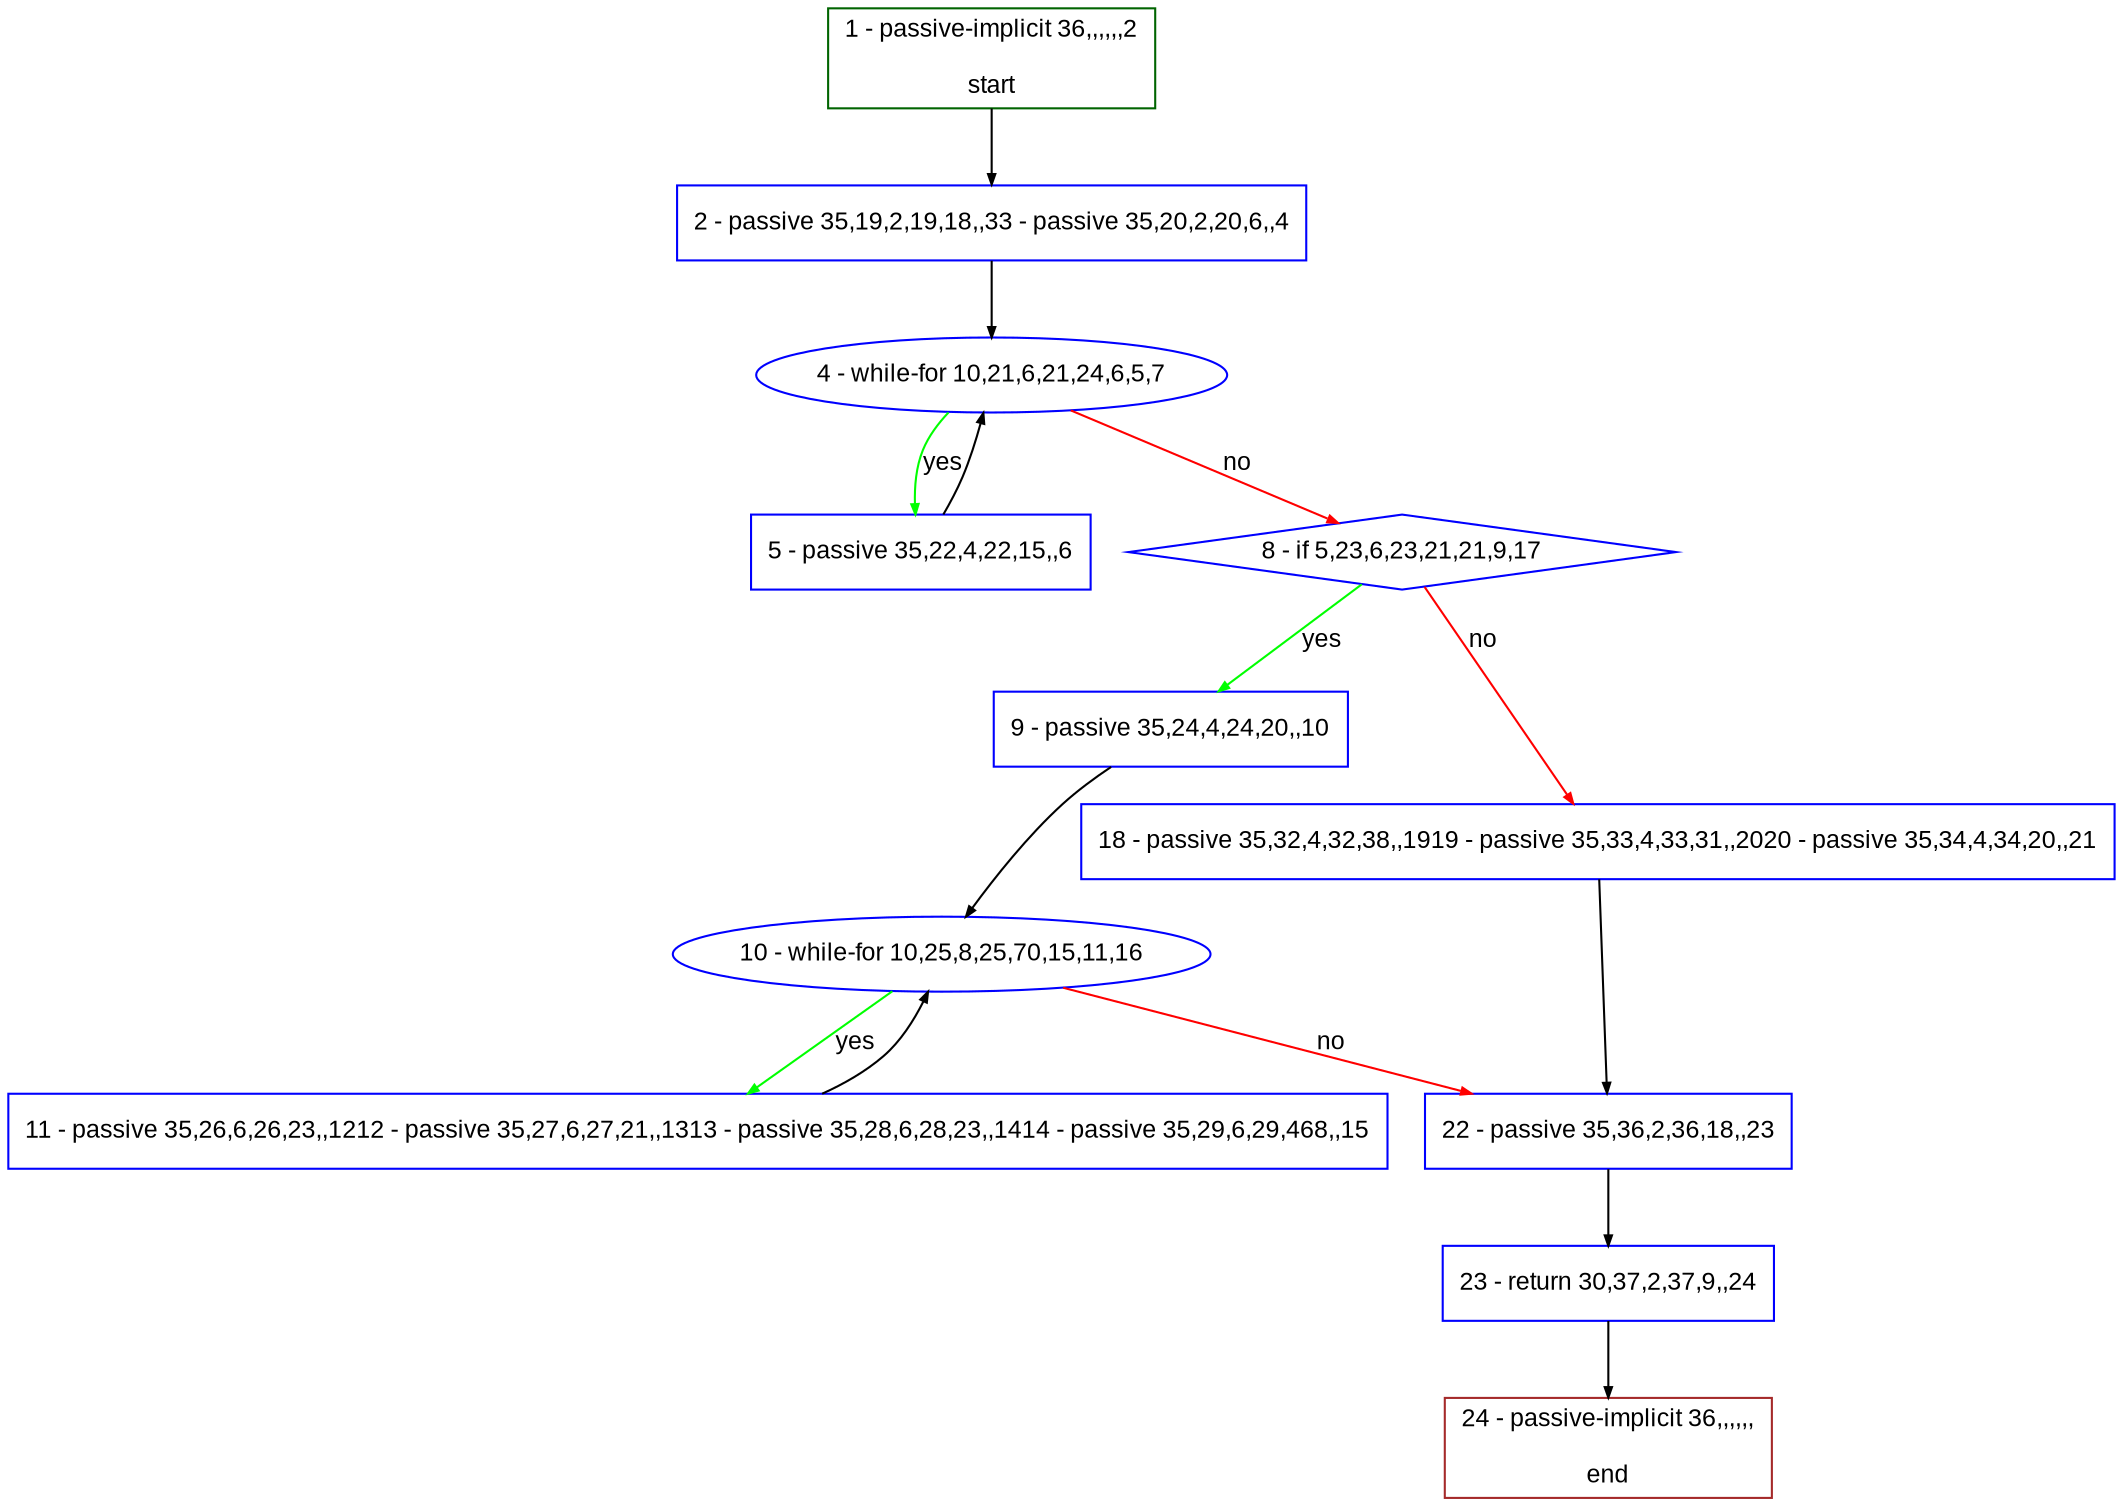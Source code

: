 digraph "" {
  graph [pack="true", label="", fontsize="12", packmode="clust", fontname="Arial", fillcolor="#FFFFCC", bgcolor="white", style="rounded,filled", compound="true"];
  node [node_initialized="no", label="", color="grey", fontsize="12", fillcolor="white", fontname="Arial", style="filled", shape="rectangle", compound="true", fixedsize="false"];
  edge [fontcolor="black", arrowhead="normal", arrowtail="none", arrowsize="0.5", ltail="", label="", color="black", fontsize="12", lhead="", fontname="Arial", dir="forward", compound="true"];
  __N1 [label="2 - passive 35,19,2,19,18,,33 - passive 35,20,2,20,6,,4", color="#0000ff", fillcolor="#ffffff", style="filled", shape="box"];
  __N2 [label="1 - passive-implicit 36,,,,,,2\n\nstart", color="#006400", fillcolor="#ffffff", style="filled", shape="box"];
  __N3 [label="4 - while-for 10,21,6,21,24,6,5,7", color="#0000ff", fillcolor="#ffffff", style="filled", shape="oval"];
  __N4 [label="5 - passive 35,22,4,22,15,,6", color="#0000ff", fillcolor="#ffffff", style="filled", shape="box"];
  __N5 [label="8 - if 5,23,6,23,21,21,9,17", color="#0000ff", fillcolor="#ffffff", style="filled", shape="diamond"];
  __N6 [label="9 - passive 35,24,4,24,20,,10", color="#0000ff", fillcolor="#ffffff", style="filled", shape="box"];
  __N7 [label="18 - passive 35,32,4,32,38,,1919 - passive 35,33,4,33,31,,2020 - passive 35,34,4,34,20,,21", color="#0000ff", fillcolor="#ffffff", style="filled", shape="box"];
  __N8 [label="10 - while-for 10,25,8,25,70,15,11,16", color="#0000ff", fillcolor="#ffffff", style="filled", shape="oval"];
  __N9 [label="11 - passive 35,26,6,26,23,,1212 - passive 35,27,6,27,21,,1313 - passive 35,28,6,28,23,,1414 - passive 35,29,6,29,468,,15", color="#0000ff", fillcolor="#ffffff", style="filled", shape="box"];
  __N10 [label="22 - passive 35,36,2,36,18,,23", color="#0000ff", fillcolor="#ffffff", style="filled", shape="box"];
  __N11 [label="23 - return 30,37,2,37,9,,24", color="#0000ff", fillcolor="#ffffff", style="filled", shape="box"];
  __N12 [label="24 - passive-implicit 36,,,,,,\n\nend", color="#a52a2a", fillcolor="#ffffff", style="filled", shape="box"];
  __N2 -> __N1 [arrowhead="normal", arrowtail="none", color="#000000", label="", dir="forward"];
  __N1 -> __N3 [arrowhead="normal", arrowtail="none", color="#000000", label="", dir="forward"];
  __N3 -> __N4 [arrowhead="normal", arrowtail="none", color="#00ff00", label="yes", dir="forward"];
  __N4 -> __N3 [arrowhead="normal", arrowtail="none", color="#000000", label="", dir="forward"];
  __N3 -> __N5 [arrowhead="normal", arrowtail="none", color="#ff0000", label="no", dir="forward"];
  __N5 -> __N6 [arrowhead="normal", arrowtail="none", color="#00ff00", label="yes", dir="forward"];
  __N5 -> __N7 [arrowhead="normal", arrowtail="none", color="#ff0000", label="no", dir="forward"];
  __N6 -> __N8 [arrowhead="normal", arrowtail="none", color="#000000", label="", dir="forward"];
  __N8 -> __N9 [arrowhead="normal", arrowtail="none", color="#00ff00", label="yes", dir="forward"];
  __N9 -> __N8 [arrowhead="normal", arrowtail="none", color="#000000", label="", dir="forward"];
  __N8 -> __N10 [arrowhead="normal", arrowtail="none", color="#ff0000", label="no", dir="forward"];
  __N7 -> __N10 [arrowhead="normal", arrowtail="none", color="#000000", label="", dir="forward"];
  __N10 -> __N11 [arrowhead="normal", arrowtail="none", color="#000000", label="", dir="forward"];
  __N11 -> __N12 [arrowhead="normal", arrowtail="none", color="#000000", label="", dir="forward"];
}
